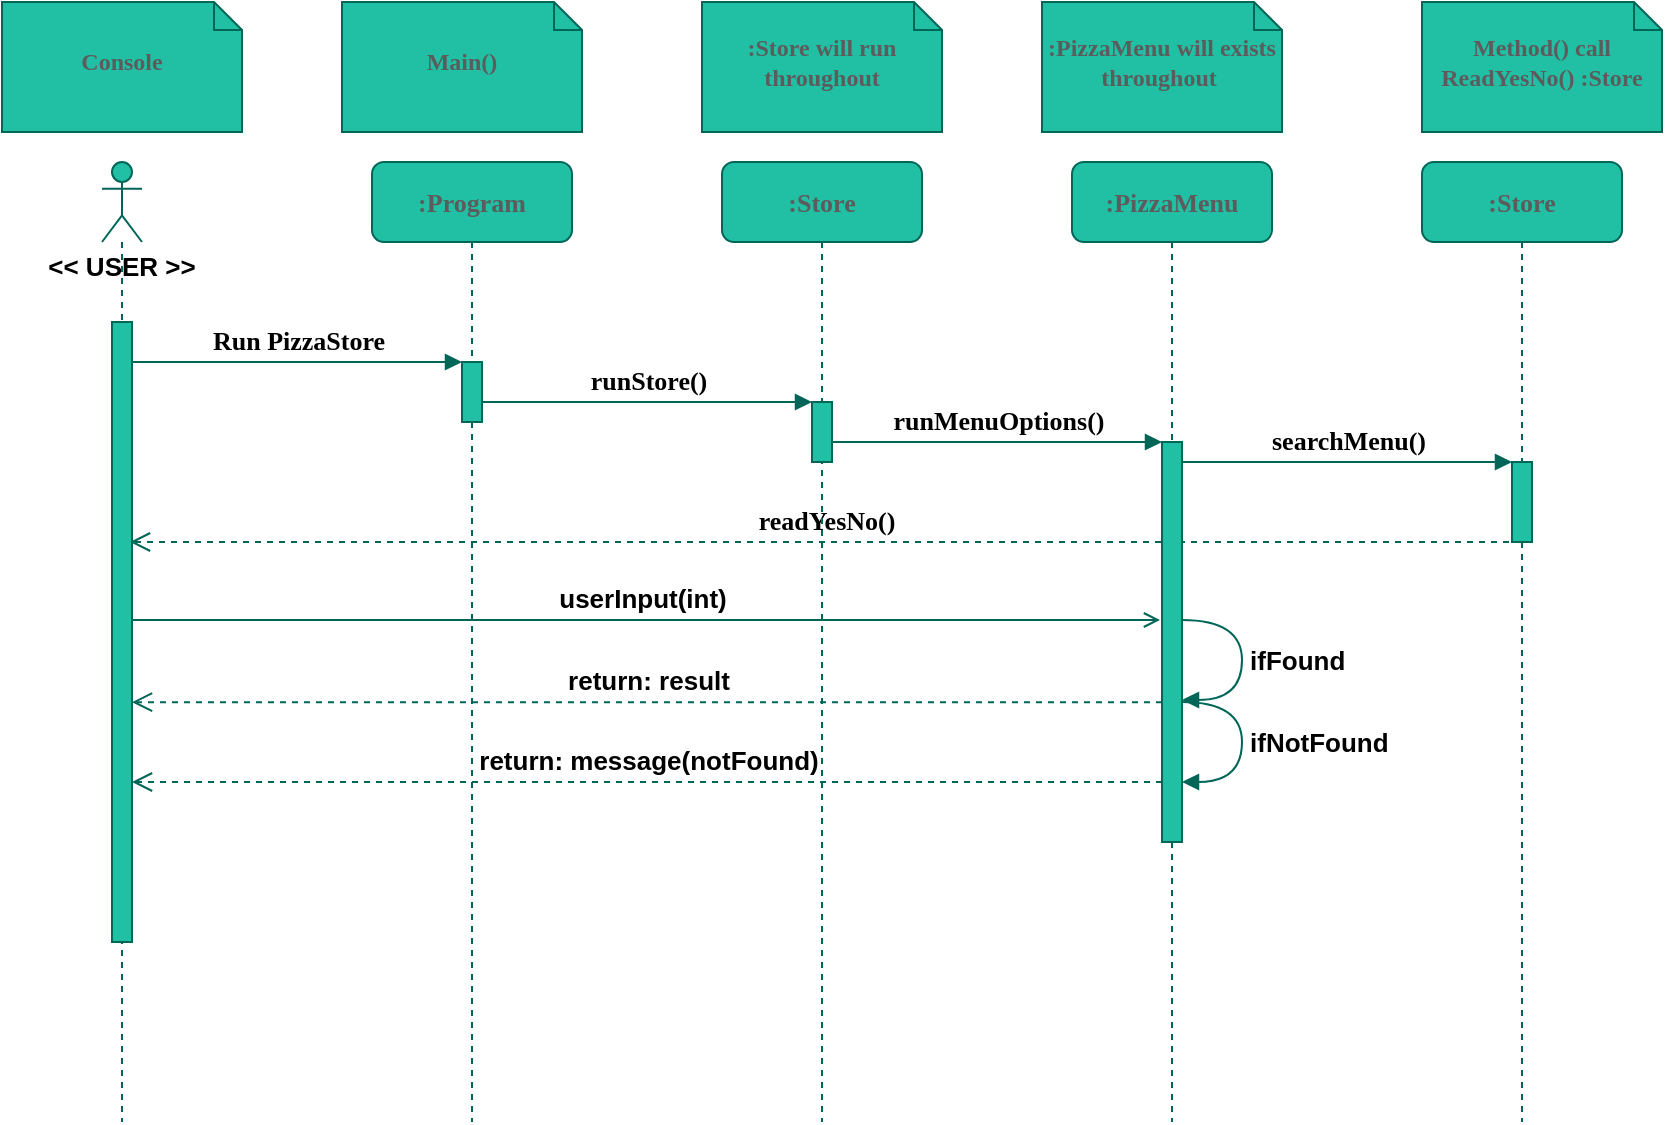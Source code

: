 <mxfile version="22.0.8" type="github">
  <diagram name="Page-1" id="13e1069c-82ec-6db2-03f1-153e76fe0fe0">
    <mxGraphModel dx="1194" dy="604" grid="1" gridSize="10" guides="1" tooltips="1" connect="1" arrows="1" fold="1" page="1" pageScale="1" pageWidth="1100" pageHeight="850" background="none" math="0" shadow="0">
      <root>
        <mxCell id="0" />
        <mxCell id="1" parent="0" />
        <mxCell id="7baba1c4bc27f4b0-17" value="runMenuOptions()" style="html=1;verticalAlign=bottom;endArrow=block;labelBackgroundColor=none;fontFamily=Verdana;fontSize=13;edgeStyle=elbowEdgeStyle;elbow=vertical;strokeColor=#006658;fontColor=default;fontStyle=1" parent="1" source="7baba1c4bc27f4b0-13" target="7baba1c4bc27f4b0-16" edge="1">
          <mxGeometry relative="1" as="geometry">
            <mxPoint x="620" y="350" as="sourcePoint" />
            <Array as="points">
              <mxPoint x="570" y="350" />
            </Array>
          </mxGeometry>
        </mxCell>
        <mxCell id="7baba1c4bc27f4b0-20" value="searchMenu()" style="html=1;verticalAlign=bottom;endArrow=block;entryX=0;entryY=0;labelBackgroundColor=none;fontFamily=Verdana;fontSize=13;edgeStyle=elbowEdgeStyle;elbow=vertical;strokeColor=#006658;fontColor=default;fontStyle=1" parent="1" source="7baba1c4bc27f4b0-16" target="7baba1c4bc27f4b0-19" edge="1">
          <mxGeometry relative="1" as="geometry">
            <mxPoint x="780" y="360" as="sourcePoint" />
          </mxGeometry>
        </mxCell>
        <mxCell id="7baba1c4bc27f4b0-11" value="Run PizzaStore" style="html=1;verticalAlign=bottom;endArrow=block;entryX=0;entryY=0;labelBackgroundColor=none;fontFamily=Verdana;fontSize=13;edgeStyle=elbowEdgeStyle;elbow=vertical;strokeColor=#006658;fontColor=default;fontStyle=1" parent="1" source="7baba1c4bc27f4b0-9" target="7baba1c4bc27f4b0-10" edge="1">
          <mxGeometry relative="1" as="geometry">
            <mxPoint x="320" y="320" as="sourcePoint" />
          </mxGeometry>
        </mxCell>
        <mxCell id="7baba1c4bc27f4b0-14" value="runStore()" style="html=1;verticalAlign=bottom;endArrow=block;entryX=0;entryY=0;labelBackgroundColor=none;fontFamily=Verdana;fontSize=13;edgeStyle=elbowEdgeStyle;elbow=vertical;strokeColor=#006658;fontColor=default;fontStyle=1" parent="1" source="7baba1c4bc27f4b0-10" target="7baba1c4bc27f4b0-13" edge="1">
          <mxGeometry relative="1" as="geometry">
            <mxPoint x="480" y="330" as="sourcePoint" />
          </mxGeometry>
        </mxCell>
        <mxCell id="7baba1c4bc27f4b0-40" value="Console" style="shape=note;whiteSpace=wrap;html=1;size=14;verticalAlign=middle;align=center;spacingTop=-6;rounded=0;shadow=0;comic=0;labelBackgroundColor=none;strokeWidth=1;fontFamily=Verdana;fontSize=12;fillColor=#21C0A5;strokeColor=#006658;fontColor=#5C5C5C;fontStyle=1" parent="1" vertex="1">
          <mxGeometry x="140" y="130" width="120" height="65" as="geometry" />
        </mxCell>
        <mxCell id="7baba1c4bc27f4b0-41" value="Main()" style="shape=note;whiteSpace=wrap;html=1;size=14;verticalAlign=middle;align=center;spacingTop=-6;rounded=0;shadow=0;comic=0;labelBackgroundColor=none;strokeWidth=1;fontFamily=Verdana;fontSize=12;fillColor=#21C0A5;strokeColor=#006658;fontColor=#5C5C5C;fontStyle=1" parent="1" vertex="1">
          <mxGeometry x="310" y="130" width="120" height="65" as="geometry" />
        </mxCell>
        <mxCell id="7baba1c4bc27f4b0-42" value=":Store will run throughout" style="shape=note;whiteSpace=wrap;html=1;size=14;verticalAlign=middle;align=center;spacingTop=-6;rounded=0;shadow=0;comic=0;labelBackgroundColor=none;strokeWidth=1;fontFamily=Verdana;fontSize=12;fillColor=#21C0A5;strokeColor=#006658;fontColor=#5C5C5C;fontStyle=1" parent="1" vertex="1">
          <mxGeometry x="490" y="130" width="120" height="65" as="geometry" />
        </mxCell>
        <mxCell id="7baba1c4bc27f4b0-43" value=":PizzaMenu will exists throughout&amp;nbsp;" style="shape=note;whiteSpace=wrap;html=1;size=14;verticalAlign=middle;align=center;spacingTop=-6;rounded=0;shadow=0;comic=0;labelBackgroundColor=none;strokeWidth=1;fontFamily=Verdana;fontSize=12;fillColor=#21C0A5;strokeColor=#006658;fontColor=#5C5C5C;fontStyle=1" parent="1" vertex="1">
          <mxGeometry x="660" y="130" width="120" height="65" as="geometry" />
        </mxCell>
        <mxCell id="7baba1c4bc27f4b0-44" value="Method() call ReadYesNo() :Store" style="shape=note;whiteSpace=wrap;html=1;size=14;verticalAlign=middle;align=center;spacingTop=-6;rounded=0;shadow=0;comic=0;labelBackgroundColor=none;strokeWidth=1;fontFamily=Verdana;fontSize=12;fillColor=#21C0A5;strokeColor=#006658;fontColor=#5C5C5C;fontStyle=1" parent="1" vertex="1">
          <mxGeometry x="850" y="130" width="120" height="65" as="geometry" />
        </mxCell>
        <mxCell id="7baba1c4bc27f4b0-21" value="readYesNo()" style="html=1;verticalAlign=bottom;endArrow=open;dashed=1;endSize=8;labelBackgroundColor=none;fontFamily=Verdana;fontSize=13;edgeStyle=elbowEdgeStyle;elbow=vertical;strokeColor=#006658;fontColor=default;fontStyle=1" parent="1" edge="1">
          <mxGeometry relative="1" as="geometry">
            <mxPoint x="204" y="400" as="targetPoint" />
            <Array as="points">
              <mxPoint x="780" y="400" />
              <mxPoint x="810" y="400" />
            </Array>
            <mxPoint x="899.5" y="400" as="sourcePoint" />
          </mxGeometry>
        </mxCell>
        <mxCell id="_Ka-3ppvNhgsYm56-xYQ-6" value="userInput(int)" style="html=1;verticalAlign=bottom;labelBackgroundColor=none;endArrow=open;endFill=0;rounded=0;strokeWidth=1;jumpSize=5;strokeColor=#006658;fontColor=default;fontStyle=1;fontSize=13;targetPerimeterSpacing=0;" edge="1" parent="1" source="KyJKAtGvloRyp1-fjpM2-8">
          <mxGeometry width="160" relative="1" as="geometry">
            <mxPoint x="205" y="439" as="sourcePoint" />
            <mxPoint x="719" y="439" as="targetPoint" />
          </mxGeometry>
        </mxCell>
        <mxCell id="_Ka-3ppvNhgsYm56-xYQ-10" value="return: message(notFound)" style="html=1;verticalAlign=bottom;endArrow=open;dashed=1;endSize=8;curved=0;rounded=0;targetPerimeterSpacing=0;sourcePerimeterSpacing=0;startSize=0;labelBackgroundColor=none;strokeColor=#006658;fontColor=default;fontStyle=1;fontSize=13;" edge="1" parent="1">
          <mxGeometry relative="1" as="geometry">
            <mxPoint x="720" y="520" as="sourcePoint" />
            <mxPoint x="205" y="520" as="targetPoint" />
          </mxGeometry>
        </mxCell>
        <mxCell id="7baba1c4bc27f4b0-2" value=":Program" style="shape=umlLifeline;perimeter=lifelinePerimeter;whiteSpace=wrap;html=1;container=1;collapsible=0;recursiveResize=0;outlineConnect=0;rounded=1;shadow=0;comic=0;labelBackgroundColor=none;strokeWidth=1;fontFamily=Verdana;fontSize=13;align=center;fillColor=#21C0A5;strokeColor=#006658;fontColor=#5C5C5C;fontStyle=1" parent="1" vertex="1">
          <mxGeometry x="325" y="210" width="100" height="480" as="geometry" />
        </mxCell>
        <mxCell id="7baba1c4bc27f4b0-10" value="" style="html=1;points=[];perimeter=orthogonalPerimeter;rounded=0;shadow=0;comic=0;labelBackgroundColor=none;strokeWidth=1;fontFamily=Verdana;fontSize=13;align=center;fillColor=#21C0A5;strokeColor=#006658;fontColor=#5C5C5C;fontStyle=1" parent="7baba1c4bc27f4b0-2" vertex="1">
          <mxGeometry x="45" y="100" width="10" height="30" as="geometry" />
        </mxCell>
        <mxCell id="7baba1c4bc27f4b0-3" value=":Store" style="shape=umlLifeline;perimeter=lifelinePerimeter;whiteSpace=wrap;html=1;container=1;collapsible=0;recursiveResize=0;outlineConnect=0;rounded=1;shadow=0;comic=0;labelBackgroundColor=none;strokeWidth=1;fontFamily=Verdana;fontSize=13;align=center;fillColor=#21C0A5;strokeColor=#006658;fontColor=#5C5C5C;fontStyle=1" parent="1" vertex="1">
          <mxGeometry x="500" y="210" width="100" height="480" as="geometry" />
        </mxCell>
        <mxCell id="7baba1c4bc27f4b0-13" value="" style="html=1;points=[];perimeter=orthogonalPerimeter;rounded=0;shadow=0;comic=0;labelBackgroundColor=none;strokeWidth=1;fontFamily=Verdana;fontSize=13;align=center;fillColor=#21C0A5;strokeColor=#006658;fontColor=#5C5C5C;fontStyle=1" parent="7baba1c4bc27f4b0-3" vertex="1">
          <mxGeometry x="45" y="120" width="10" height="30" as="geometry" />
        </mxCell>
        <mxCell id="7baba1c4bc27f4b0-4" value=":PizzaMenu" style="shape=umlLifeline;perimeter=lifelinePerimeter;whiteSpace=wrap;html=1;container=1;collapsible=0;recursiveResize=0;outlineConnect=0;rounded=1;shadow=0;comic=0;labelBackgroundColor=none;strokeWidth=1;fontFamily=Verdana;fontSize=13;align=center;fillColor=#21C0A5;strokeColor=#006658;fontColor=#5C5C5C;fontStyle=1" parent="1" vertex="1">
          <mxGeometry x="675" y="210" width="100" height="480" as="geometry" />
        </mxCell>
        <mxCell id="_Ka-3ppvNhgsYm56-xYQ-8" value="ifFound" style="html=1;align=left;spacingLeft=2;endArrow=block;edgeStyle=orthogonalEdgeStyle;curved=1;rounded=0;labelBackgroundColor=none;strokeColor=#006658;fontColor=default;fontStyle=1;fontSize=13;jumpSize=6;" edge="1" parent="7baba1c4bc27f4b0-4">
          <mxGeometry relative="1" as="geometry">
            <mxPoint x="55" y="229" as="sourcePoint" />
            <Array as="points">
              <mxPoint x="85" y="229" />
              <mxPoint x="85" y="269" />
            </Array>
            <mxPoint x="55" y="269" as="targetPoint" />
          </mxGeometry>
        </mxCell>
        <mxCell id="_Ka-3ppvNhgsYm56-xYQ-18" value="ifNotFound" style="html=1;align=left;spacingLeft=2;endArrow=block;edgeStyle=orthogonalEdgeStyle;curved=1;rounded=0;labelBackgroundColor=none;strokeColor=#006658;fontColor=default;fontStyle=1;fontSize=13;jumpSize=6;" edge="1" parent="7baba1c4bc27f4b0-4">
          <mxGeometry relative="1" as="geometry">
            <mxPoint x="55" y="270" as="sourcePoint" />
            <Array as="points">
              <mxPoint x="85" y="270" />
              <mxPoint x="85" y="310" />
            </Array>
            <mxPoint x="55" y="310" as="targetPoint" />
          </mxGeometry>
        </mxCell>
        <mxCell id="7baba1c4bc27f4b0-16" value="" style="html=1;points=[];perimeter=orthogonalPerimeter;rounded=0;shadow=0;comic=0;labelBackgroundColor=none;strokeWidth=1;fontFamily=Verdana;fontSize=13;align=center;fillColor=#21C0A5;strokeColor=#006658;fontColor=#5C5C5C;fontStyle=1" parent="7baba1c4bc27f4b0-4" vertex="1">
          <mxGeometry x="45" y="140" width="10" height="200" as="geometry" />
        </mxCell>
        <mxCell id="7baba1c4bc27f4b0-5" value=":Store" style="shape=umlLifeline;perimeter=lifelinePerimeter;whiteSpace=wrap;html=1;container=1;collapsible=0;recursiveResize=0;outlineConnect=0;rounded=1;shadow=0;comic=0;labelBackgroundColor=none;strokeWidth=1;fontFamily=Verdana;fontSize=13;align=center;fillColor=#21C0A5;strokeColor=#006658;fontColor=#5C5C5C;fontStyle=1" parent="1" vertex="1">
          <mxGeometry x="850" y="210" width="100" height="480" as="geometry" />
        </mxCell>
        <mxCell id="7baba1c4bc27f4b0-19" value="" style="html=1;points=[];perimeter=orthogonalPerimeter;rounded=0;shadow=0;comic=0;labelBackgroundColor=none;strokeWidth=1;fontFamily=Verdana;fontSize=13;align=center;fillColor=#21C0A5;strokeColor=#006658;fontColor=#5C5C5C;fontStyle=1" parent="1" vertex="1">
          <mxGeometry x="895" y="360" width="10" height="40" as="geometry" />
        </mxCell>
        <mxCell id="0Z-4yvtEVs7V2exSrzmo-2" value="" style="group;labelBackgroundColor=none;fontColor=#5C5C5C;fontStyle=1;fontSize=13;" parent="1" vertex="1" connectable="0">
          <mxGeometry x="160" y="210" width="80" height="480" as="geometry" />
        </mxCell>
        <mxCell id="_Ka-3ppvNhgsYm56-xYQ-9" value="return: result" style="html=1;verticalAlign=bottom;endArrow=open;dashed=1;endSize=8;curved=0;rounded=0;targetPerimeterSpacing=0;sourcePerimeterSpacing=0;startSize=0;labelBackgroundColor=none;strokeColor=#006658;fontColor=default;fontStyle=1;fontSize=13;" edge="1" parent="0Z-4yvtEVs7V2exSrzmo-2">
          <mxGeometry relative="1" as="geometry">
            <mxPoint x="560" y="270.11" as="sourcePoint" />
            <mxPoint x="45" y="270.11" as="targetPoint" />
          </mxGeometry>
        </mxCell>
        <mxCell id="KyJKAtGvloRyp1-fjpM2-8" value="" style="shape=umlLifeline;perimeter=lifelinePerimeter;whiteSpace=wrap;html=1;container=1;dropTarget=0;collapsible=0;recursiveResize=0;outlineConnect=0;portConstraint=eastwest;newEdgeStyle={&quot;curved&quot;:0,&quot;rounded&quot;:0};participant=umlActor;labelBackgroundColor=none;fillColor=#21C0A5;strokeColor=#006658;fontColor=#5C5C5C;fontStyle=1;fontSize=13;" parent="0Z-4yvtEVs7V2exSrzmo-2" vertex="1">
          <mxGeometry x="30" width="20" height="480" as="geometry" />
        </mxCell>
        <mxCell id="7baba1c4bc27f4b0-9" value="" style="html=1;points=[];perimeter=orthogonalPerimeter;rounded=0;shadow=0;comic=0;labelBackgroundColor=none;strokeWidth=1;fontFamily=Verdana;fontSize=13;align=center;fillColor=#21C0A5;strokeColor=#006658;fontColor=#5C5C5C;fontStyle=1" parent="0Z-4yvtEVs7V2exSrzmo-2" vertex="1">
          <mxGeometry x="35" y="80" width="10" height="310" as="geometry" />
        </mxCell>
        <mxCell id="0Z-4yvtEVs7V2exSrzmo-1" value="&lt;span style=&quot;font-size: 13px;&quot;&gt;&lt;font color=&quot;#000000&quot; style=&quot;font-size: 13px;&quot;&gt;&amp;lt;&amp;lt; USER &amp;gt;&amp;gt;&lt;/font&gt;&lt;/span&gt;" style="text;strokeColor=none;align=center;fillColor=none;html=1;verticalAlign=middle;whiteSpace=wrap;rounded=0;labelBackgroundColor=none;fontColor=#5C5C5C;fontStyle=1;fontSize=13;" parent="0Z-4yvtEVs7V2exSrzmo-2" vertex="1">
          <mxGeometry y="40" width="80" height="24" as="geometry" />
        </mxCell>
      </root>
    </mxGraphModel>
  </diagram>
</mxfile>
